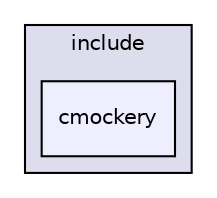 digraph "CMocka/cmocka-1.1.5/include/cmockery" {
  compound=true
  node [ fontsize="10", fontname="Helvetica"];
  edge [ labelfontsize="10", labelfontname="Helvetica"];
  subgraph clusterdir_ce428ad40d9783629b840846d25dbdfb {
    graph [ bgcolor="#ddddee", pencolor="black", label="include" fontname="Helvetica", fontsize="10", URL="dir_ce428ad40d9783629b840846d25dbdfb.html"]
  dir_0fc31dd236acc46634b9d5f63e17dd04 [shape=box, label="cmockery", style="filled", fillcolor="#eeeeff", pencolor="black", URL="dir_0fc31dd236acc46634b9d5f63e17dd04.html"];
  }
}
